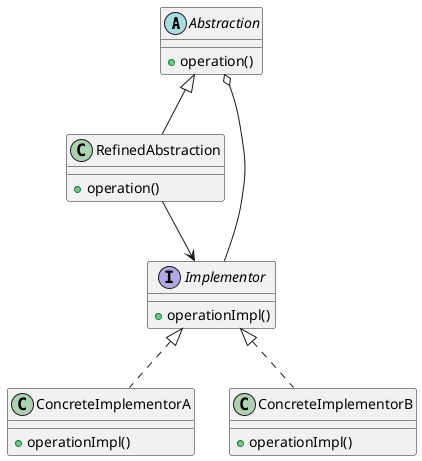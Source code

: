 @startuml
interface Target {
    +request()
}

class Adapter {
    -adaptee: Adaptee
    +request()
}

class Adaptee {
    +specificRequest()
}
@startuml
abstract Abstraction {
    +operation()
}

class RefinedAbstraction extends Abstraction {
    +operation()
}

interface Implementor {
    +operationImpl()
}

class ConcreteImplementorA implements Implementor {
    +operationImpl()
}

class ConcreteImplementorB implements Implementor {
    +operationImpl()
}

Abstraction o-- Implementor
RefinedAbstraction --> Implementor
@enduml
Target <|.. Adapter
Adapter --> Adaptee
@enduml